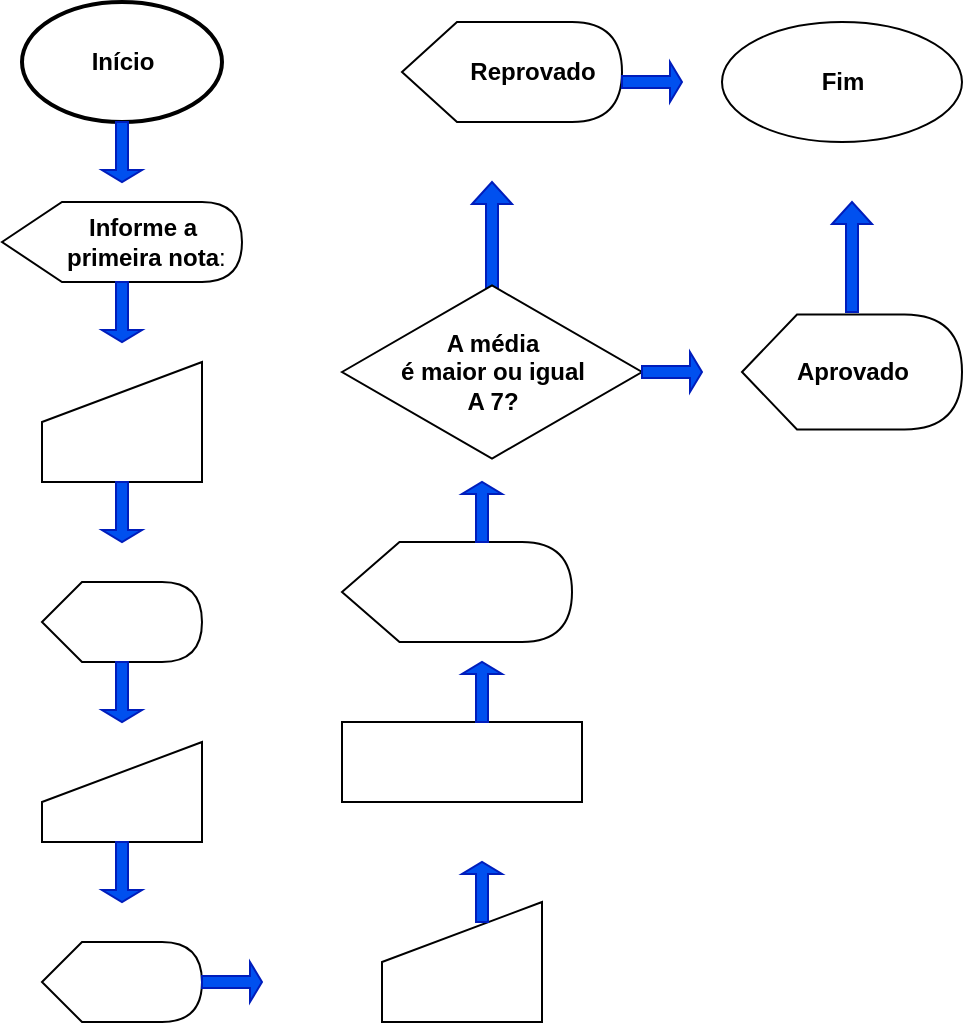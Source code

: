 <mxfile version="15.2.9" type="github" pages="2">
  <diagram id="prtHgNgQTEPvFCAcTncT" name="Page-1">
    <mxGraphModel dx="868" dy="460" grid="1" gridSize="10" guides="1" tooltips="1" connect="1" arrows="1" fold="1" page="1" pageScale="1" pageWidth="827" pageHeight="1169" math="0" shadow="0">
      <root>
        <mxCell id="0" />
        <mxCell id="1" parent="0" />
        <mxCell id="HcBpkG7dehzBxWVw7Q9M-1" value="" style="strokeWidth=2;html=1;shape=mxgraph.flowchart.start_1;whiteSpace=wrap;fontFamily=Times New Roman;labelBorderColor=#0000FF;fontColor=#3333FF;labelBackgroundColor=#0000FF;" parent="1" vertex="1">
          <mxGeometry x="100" y="110" width="100" height="60" as="geometry" />
        </mxCell>
        <mxCell id="HcBpkG7dehzBxWVw7Q9M-3" value="" style="shape=singleArrow;direction=north;whiteSpace=wrap;html=1;fillColor=#0050ef;strokeColor=#001DBC;fontColor=#ffffff;" parent="1" vertex="1">
          <mxGeometry x="325" y="200" width="20" height="55" as="geometry" />
        </mxCell>
        <mxCell id="HcBpkG7dehzBxWVw7Q9M-8" value="" style="shape=display;whiteSpace=wrap;html=1;" parent="1" vertex="1">
          <mxGeometry x="90" y="210" width="120" height="40" as="geometry" />
        </mxCell>
        <mxCell id="HcBpkG7dehzBxWVw7Q9M-9" value="" style="shape=singleArrow;direction=south;whiteSpace=wrap;html=1;fillColor=#0050ef;strokeColor=#001DBC;fontColor=#ffffff;" parent="1" vertex="1">
          <mxGeometry x="140" y="250" width="20" height="30" as="geometry" />
        </mxCell>
        <mxCell id="HcBpkG7dehzBxWVw7Q9M-11" value="" style="shape=display;whiteSpace=wrap;html=1;" parent="1" vertex="1">
          <mxGeometry x="290" y="120" width="110" height="50" as="geometry" />
        </mxCell>
        <mxCell id="HcBpkG7dehzBxWVw7Q9M-12" value="" style="shape=display;whiteSpace=wrap;html=1;" parent="1" vertex="1">
          <mxGeometry x="110" y="400" width="80" height="40" as="geometry" />
        </mxCell>
        <mxCell id="HcBpkG7dehzBxWVw7Q9M-13" value="" style="shape=display;whiteSpace=wrap;html=1;" parent="1" vertex="1">
          <mxGeometry x="460" y="266.25" width="110" height="57.5" as="geometry" />
        </mxCell>
        <mxCell id="HcBpkG7dehzBxWVw7Q9M-14" value="" style="shape=display;whiteSpace=wrap;html=1;" parent="1" vertex="1">
          <mxGeometry x="260" y="380" width="115" height="50" as="geometry" />
        </mxCell>
        <mxCell id="HcBpkG7dehzBxWVw7Q9M-15" value="" style="shape=display;whiteSpace=wrap;html=1;" parent="1" vertex="1">
          <mxGeometry x="110" y="580" width="80" height="40" as="geometry" />
        </mxCell>
        <mxCell id="HcBpkG7dehzBxWVw7Q9M-17" value="" style="shape=manualInput;whiteSpace=wrap;html=1;" parent="1" vertex="1">
          <mxGeometry x="280" y="560" width="80" height="60" as="geometry" />
        </mxCell>
        <mxCell id="HcBpkG7dehzBxWVw7Q9M-18" value="" style="shape=manualInput;whiteSpace=wrap;html=1;" parent="1" vertex="1">
          <mxGeometry x="110" y="480" width="80" height="50" as="geometry" />
        </mxCell>
        <mxCell id="HcBpkG7dehzBxWVw7Q9M-19" value="" style="shape=manualInput;whiteSpace=wrap;html=1;" parent="1" vertex="1">
          <mxGeometry x="110" y="290" width="80" height="60" as="geometry" />
        </mxCell>
        <mxCell id="HcBpkG7dehzBxWVw7Q9M-20" value="" style="shape=singleArrow;direction=south;whiteSpace=wrap;html=1;fillColor=#0050ef;strokeColor=#001DBC;fontColor=#ffffff;" parent="1" vertex="1">
          <mxGeometry x="140" y="350" width="20" height="30" as="geometry" />
        </mxCell>
        <mxCell id="HcBpkG7dehzBxWVw7Q9M-21" value="" style="html=1;whiteSpace=wrap;aspect=fixed;shape=isoRectangle;" parent="1" vertex="1">
          <mxGeometry x="260" y="250" width="150" height="90" as="geometry" />
        </mxCell>
        <mxCell id="HcBpkG7dehzBxWVw7Q9M-23" value="" style="whiteSpace=wrap;html=1;" parent="1" vertex="1">
          <mxGeometry x="260" y="470" width="120" height="40" as="geometry" />
        </mxCell>
        <mxCell id="HcBpkG7dehzBxWVw7Q9M-24" value="" style="ellipse;whiteSpace=wrap;html=1;" parent="1" vertex="1">
          <mxGeometry x="450" y="120" width="120" height="60" as="geometry" />
        </mxCell>
        <mxCell id="HcBpkG7dehzBxWVw7Q9M-27" value="" style="shape=singleArrow;direction=south;whiteSpace=wrap;html=1;fillColor=#0050ef;strokeColor=#001DBC;fontColor=#ffffff;" parent="1" vertex="1">
          <mxGeometry x="140" y="440" width="20" height="30" as="geometry" />
        </mxCell>
        <mxCell id="HcBpkG7dehzBxWVw7Q9M-33" value="" style="shape=singleArrow;direction=south;whiteSpace=wrap;html=1;fillColor=#0050ef;strokeColor=#001DBC;fontColor=#ffffff;" parent="1" vertex="1">
          <mxGeometry x="140" y="530" width="20" height="30" as="geometry" />
        </mxCell>
        <mxCell id="HcBpkG7dehzBxWVw7Q9M-34" value="" style="shape=singleArrow;direction=east;whiteSpace=wrap;html=1;fillColor=#0050ef;strokeColor=#001DBC;fontColor=#ffffff;" parent="1" vertex="1">
          <mxGeometry x="190" y="590" width="30" height="20" as="geometry" />
        </mxCell>
        <mxCell id="HcBpkG7dehzBxWVw7Q9M-35" value="" style="shape=singleArrow;direction=south;whiteSpace=wrap;html=1;fillColor=#0050ef;strokeColor=#001DBC;fontColor=#ffffff;" parent="1" vertex="1">
          <mxGeometry x="140" y="170" width="20" height="30" as="geometry" />
        </mxCell>
        <mxCell id="HcBpkG7dehzBxWVw7Q9M-36" value="" style="shape=singleArrow;direction=north;whiteSpace=wrap;html=1;fillColor=#0050ef;strokeColor=#001DBC;fontColor=#ffffff;" parent="1" vertex="1">
          <mxGeometry x="320" y="350" width="20" height="30" as="geometry" />
        </mxCell>
        <mxCell id="HcBpkG7dehzBxWVw7Q9M-39" value="" style="shape=singleArrow;direction=north;whiteSpace=wrap;html=1;fillColor=#0050ef;strokeColor=#001DBC;fontColor=#ffffff;" parent="1" vertex="1">
          <mxGeometry x="320" y="440" width="20" height="30" as="geometry" />
        </mxCell>
        <mxCell id="HcBpkG7dehzBxWVw7Q9M-40" value="" style="shape=singleArrow;direction=north;whiteSpace=wrap;html=1;fillColor=#0050ef;strokeColor=#001DBC;fontColor=#ffffff;" parent="1" vertex="1">
          <mxGeometry x="320" y="540" width="20" height="30" as="geometry" />
        </mxCell>
        <mxCell id="HcBpkG7dehzBxWVw7Q9M-41" value="" style="shape=singleArrow;direction=east;whiteSpace=wrap;html=1;fillColor=#0050ef;strokeColor=#001DBC;fontColor=#ffffff;" parent="1" vertex="1">
          <mxGeometry x="410" y="285" width="30" height="20" as="geometry" />
        </mxCell>
        <mxCell id="HcBpkG7dehzBxWVw7Q9M-42" value="" style="shape=singleArrow;direction=east;whiteSpace=wrap;html=1;fillColor=#0050ef;strokeColor=#001DBC;fontColor=#ffffff;" parent="1" vertex="1">
          <mxGeometry x="400" y="140" width="30" height="20" as="geometry" />
        </mxCell>
        <mxCell id="HcBpkG7dehzBxWVw7Q9M-43" value="" style="shape=singleArrow;direction=north;whiteSpace=wrap;html=1;fillColor=#0050ef;strokeColor=#001DBC;fontColor=#ffffff;" parent="1" vertex="1">
          <mxGeometry x="505" y="210" width="20" height="55" as="geometry" />
        </mxCell>
        <mxCell id="HcBpkG7dehzBxWVw7Q9M-2" value="&lt;b&gt;Início&lt;/b&gt;" style="text;html=1;resizable=0;autosize=1;align=center;verticalAlign=middle;points=[];fillColor=none;strokeColor=none;rounded=0;" vertex="1" parent="1">
          <mxGeometry x="125" y="130" width="50" height="20" as="geometry" />
        </mxCell>
        <mxCell id="HcBpkG7dehzBxWVw7Q9M-4" value="&lt;b&gt;Reprovado&lt;/b&gt;" style="text;html=1;resizable=0;autosize=1;align=center;verticalAlign=middle;points=[];fillColor=none;strokeColor=none;rounded=0;" vertex="1" parent="1">
          <mxGeometry x="315" y="135" width="80" height="20" as="geometry" />
        </mxCell>
        <mxCell id="HcBpkG7dehzBxWVw7Q9M-5" value="&lt;b&gt;Fim&lt;/b&gt;" style="text;html=1;resizable=0;autosize=1;align=center;verticalAlign=middle;points=[];fillColor=none;strokeColor=none;rounded=0;" vertex="1" parent="1">
          <mxGeometry x="490" y="140" width="40" height="20" as="geometry" />
        </mxCell>
        <mxCell id="HcBpkG7dehzBxWVw7Q9M-6" value="&lt;b&gt;Informe a&lt;br&gt;&amp;nbsp;primeira nota&lt;/b&gt;:" style="text;html=1;resizable=0;autosize=1;align=center;verticalAlign=middle;points=[];fillColor=none;strokeColor=none;rounded=0;" vertex="1" parent="1">
          <mxGeometry x="110" y="215" width="100" height="30" as="geometry" />
        </mxCell>
        <mxCell id="HcBpkG7dehzBxWVw7Q9M-7" value="&lt;b&gt;A média&lt;br&gt;é maior ou igual&lt;br&gt;A 7?&lt;/b&gt;" style="text;html=1;resizable=0;autosize=1;align=center;verticalAlign=middle;points=[];fillColor=none;strokeColor=none;rounded=0;" vertex="1" parent="1">
          <mxGeometry x="280" y="270" width="110" height="50" as="geometry" />
        </mxCell>
        <mxCell id="HcBpkG7dehzBxWVw7Q9M-10" value="&lt;b&gt;Aprovado&lt;/b&gt;" style="text;html=1;resizable=0;autosize=1;align=center;verticalAlign=middle;points=[];fillColor=none;strokeColor=none;rounded=0;" vertex="1" parent="1">
          <mxGeometry x="480" y="285" width="70" height="20" as="geometry" />
        </mxCell>
      </root>
    </mxGraphModel>
  </diagram>
  <diagram id="brJRh0IN-WvfsSCcGORM" name="Page-2">
    <mxGraphModel dx="868" dy="460" grid="1" gridSize="10" guides="1" tooltips="1" connect="1" arrows="1" fold="1" page="1" pageScale="1" pageWidth="827" pageHeight="1169" math="0" shadow="0">
      <root>
        <mxCell id="kPwDurUMmDJzh89rg4rM-0" />
        <mxCell id="kPwDurUMmDJzh89rg4rM-1" parent="kPwDurUMmDJzh89rg4rM-0" />
      </root>
    </mxGraphModel>
  </diagram>
</mxfile>
